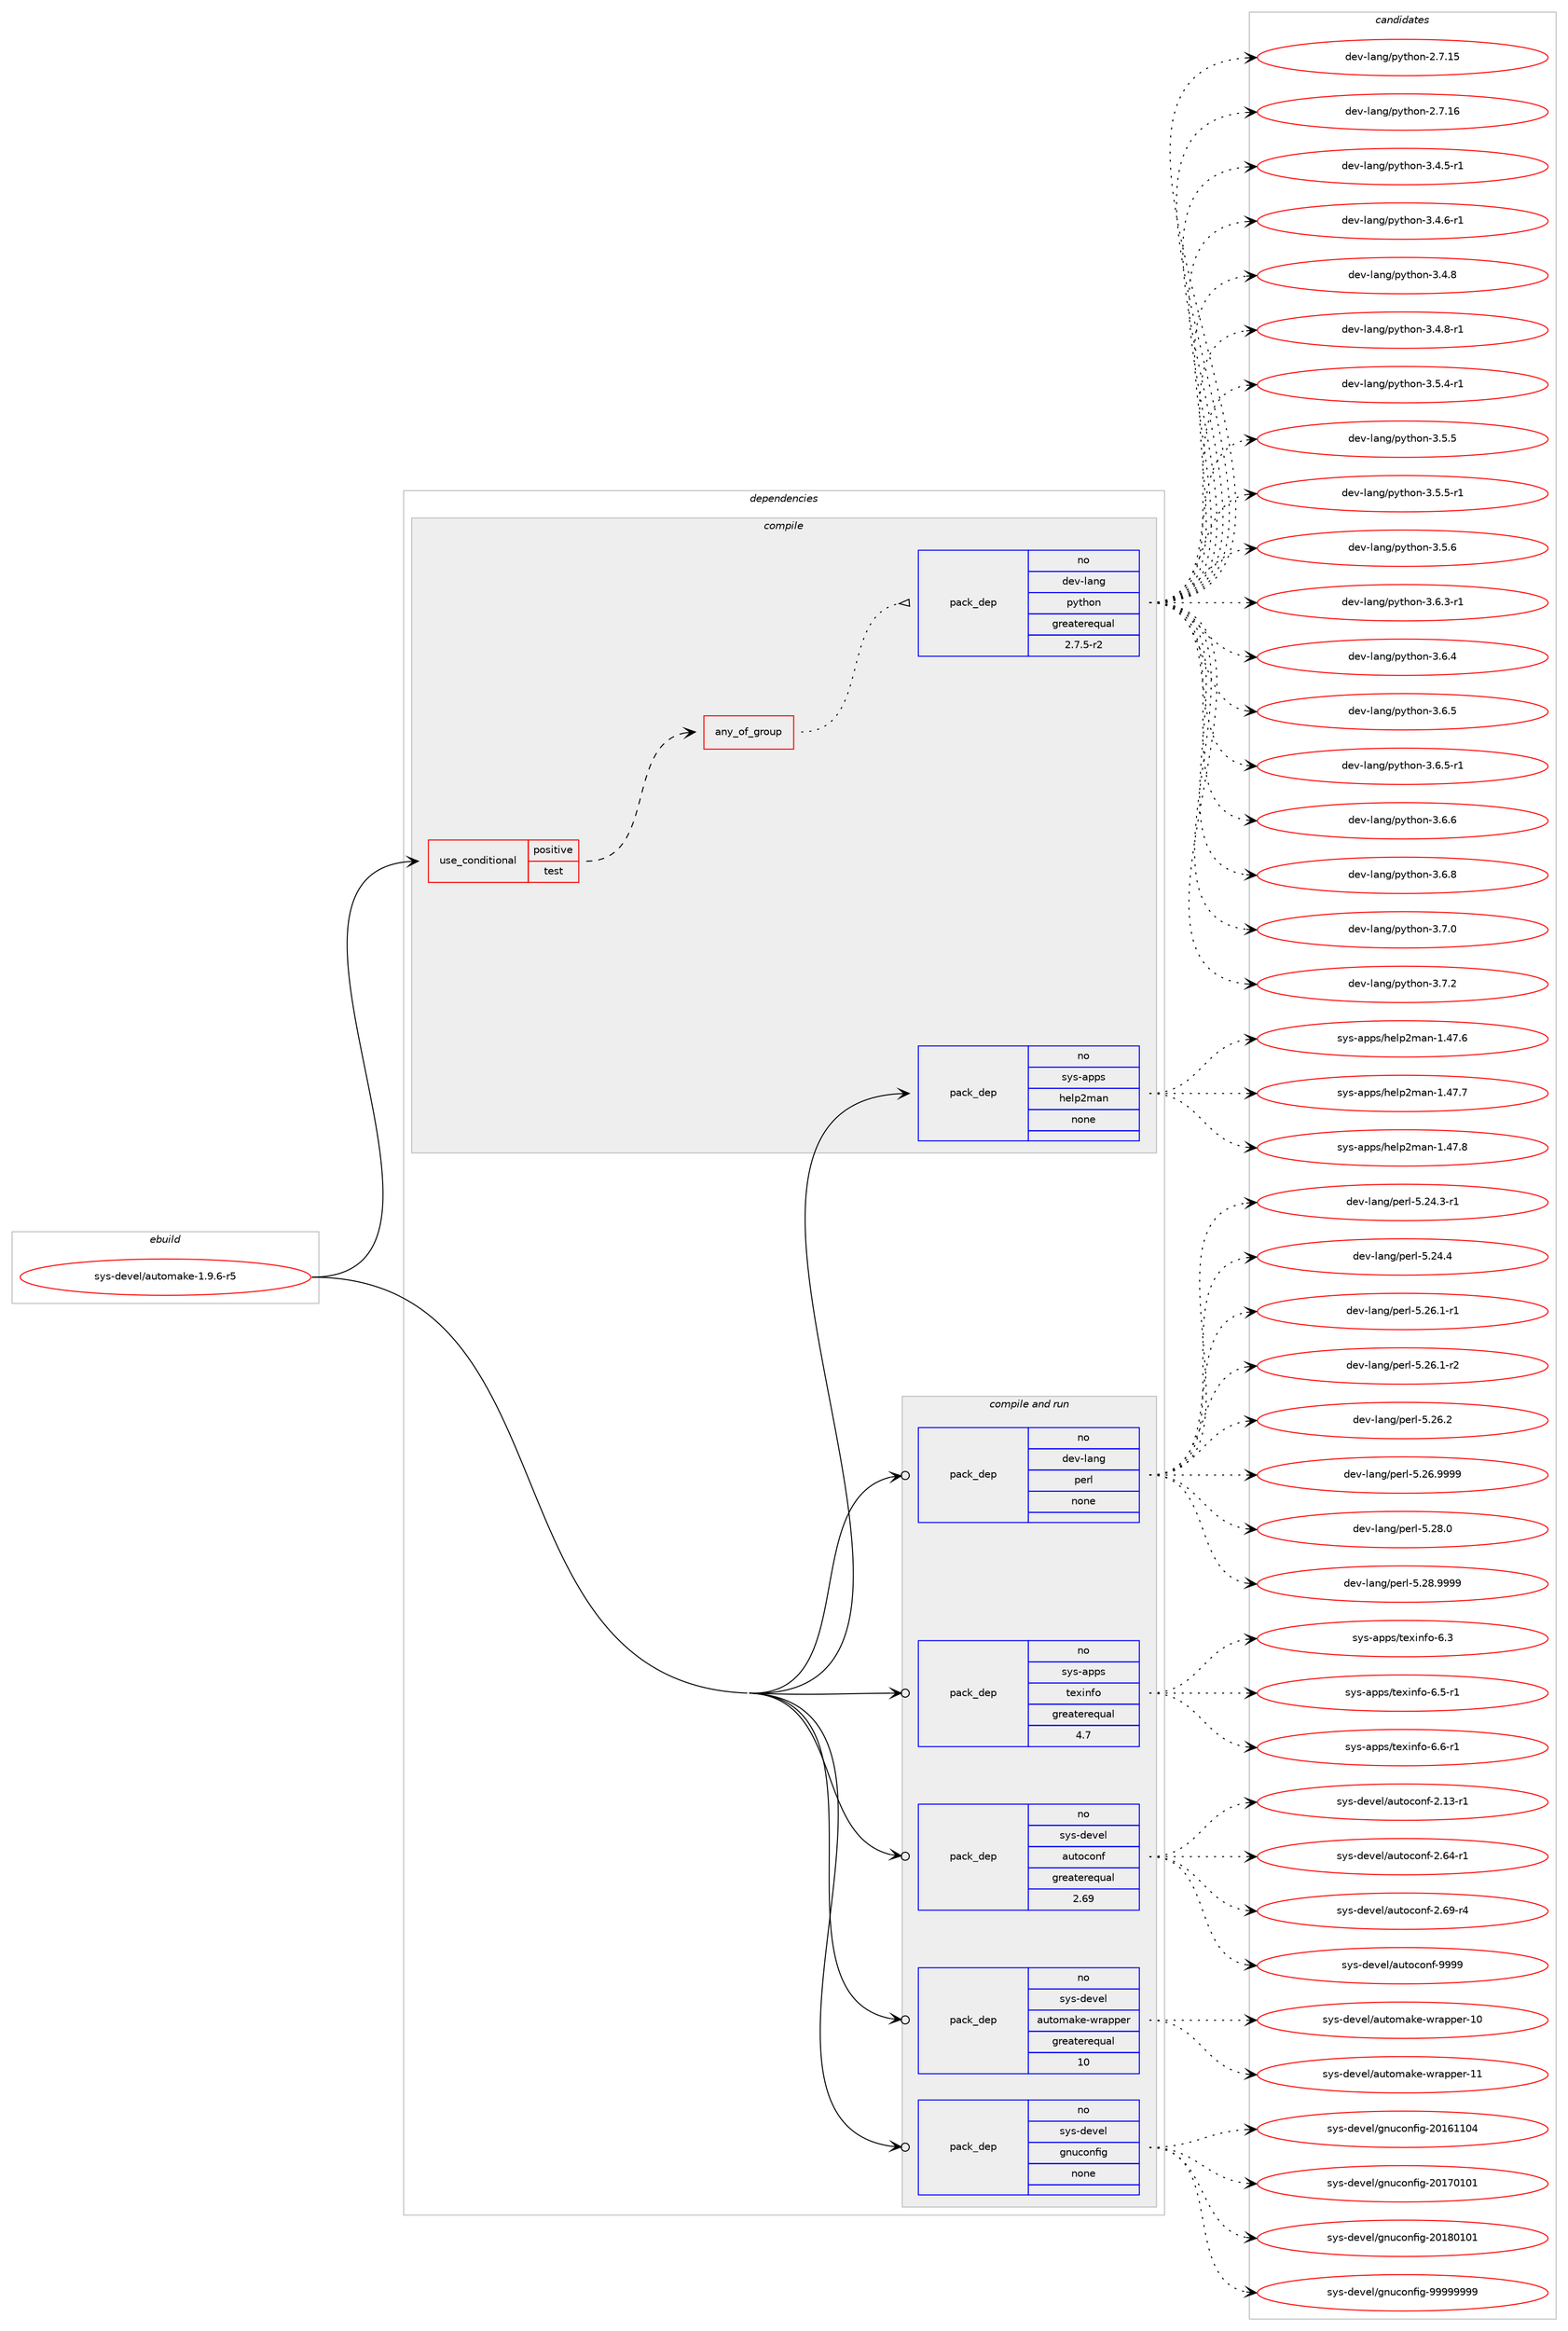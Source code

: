 digraph prolog {

# *************
# Graph options
# *************

newrank=true;
concentrate=true;
compound=true;
graph [rankdir=LR,fontname=Helvetica,fontsize=10,ranksep=1.5];#, ranksep=2.5, nodesep=0.2];
edge  [arrowhead=vee];
node  [fontname=Helvetica,fontsize=10];

# **********
# The ebuild
# **********

subgraph cluster_leftcol {
color=gray;
rank=same;
label=<<i>ebuild</i>>;
id [label="sys-devel/automake-1.9.6-r5", color=red, width=4, href="../sys-devel/automake-1.9.6-r5.svg"];
}

# ****************
# The dependencies
# ****************

subgraph cluster_midcol {
color=gray;
label=<<i>dependencies</i>>;
subgraph cluster_compile {
fillcolor="#eeeeee";
style=filled;
label=<<i>compile</i>>;
subgraph cond459279 {
dependency1726363 [label=<<TABLE BORDER="0" CELLBORDER="1" CELLSPACING="0" CELLPADDING="4"><TR><TD ROWSPAN="3" CELLPADDING="10">use_conditional</TD></TR><TR><TD>positive</TD></TR><TR><TD>test</TD></TR></TABLE>>, shape=none, color=red];
subgraph any27403 {
dependency1726364 [label=<<TABLE BORDER="0" CELLBORDER="1" CELLSPACING="0" CELLPADDING="4"><TR><TD CELLPADDING="10">any_of_group</TD></TR></TABLE>>, shape=none, color=red];subgraph pack1238793 {
dependency1726365 [label=<<TABLE BORDER="0" CELLBORDER="1" CELLSPACING="0" CELLPADDING="4" WIDTH="220"><TR><TD ROWSPAN="6" CELLPADDING="30">pack_dep</TD></TR><TR><TD WIDTH="110">no</TD></TR><TR><TD>dev-lang</TD></TR><TR><TD>python</TD></TR><TR><TD>greaterequal</TD></TR><TR><TD>2.7.5-r2</TD></TR></TABLE>>, shape=none, color=blue];
}
dependency1726364:e -> dependency1726365:w [weight=20,style="dotted",arrowhead="oinv"];
}
dependency1726363:e -> dependency1726364:w [weight=20,style="dashed",arrowhead="vee"];
}
id:e -> dependency1726363:w [weight=20,style="solid",arrowhead="vee"];
subgraph pack1238794 {
dependency1726366 [label=<<TABLE BORDER="0" CELLBORDER="1" CELLSPACING="0" CELLPADDING="4" WIDTH="220"><TR><TD ROWSPAN="6" CELLPADDING="30">pack_dep</TD></TR><TR><TD WIDTH="110">no</TD></TR><TR><TD>sys-apps</TD></TR><TR><TD>help2man</TD></TR><TR><TD>none</TD></TR><TR><TD></TD></TR></TABLE>>, shape=none, color=blue];
}
id:e -> dependency1726366:w [weight=20,style="solid",arrowhead="vee"];
}
subgraph cluster_compileandrun {
fillcolor="#eeeeee";
style=filled;
label=<<i>compile and run</i>>;
subgraph pack1238795 {
dependency1726367 [label=<<TABLE BORDER="0" CELLBORDER="1" CELLSPACING="0" CELLPADDING="4" WIDTH="220"><TR><TD ROWSPAN="6" CELLPADDING="30">pack_dep</TD></TR><TR><TD WIDTH="110">no</TD></TR><TR><TD>dev-lang</TD></TR><TR><TD>perl</TD></TR><TR><TD>none</TD></TR><TR><TD></TD></TR></TABLE>>, shape=none, color=blue];
}
id:e -> dependency1726367:w [weight=20,style="solid",arrowhead="odotvee"];
subgraph pack1238796 {
dependency1726368 [label=<<TABLE BORDER="0" CELLBORDER="1" CELLSPACING="0" CELLPADDING="4" WIDTH="220"><TR><TD ROWSPAN="6" CELLPADDING="30">pack_dep</TD></TR><TR><TD WIDTH="110">no</TD></TR><TR><TD>sys-apps</TD></TR><TR><TD>texinfo</TD></TR><TR><TD>greaterequal</TD></TR><TR><TD>4.7</TD></TR></TABLE>>, shape=none, color=blue];
}
id:e -> dependency1726368:w [weight=20,style="solid",arrowhead="odotvee"];
subgraph pack1238797 {
dependency1726369 [label=<<TABLE BORDER="0" CELLBORDER="1" CELLSPACING="0" CELLPADDING="4" WIDTH="220"><TR><TD ROWSPAN="6" CELLPADDING="30">pack_dep</TD></TR><TR><TD WIDTH="110">no</TD></TR><TR><TD>sys-devel</TD></TR><TR><TD>autoconf</TD></TR><TR><TD>greaterequal</TD></TR><TR><TD>2.69</TD></TR></TABLE>>, shape=none, color=blue];
}
id:e -> dependency1726369:w [weight=20,style="solid",arrowhead="odotvee"];
subgraph pack1238798 {
dependency1726370 [label=<<TABLE BORDER="0" CELLBORDER="1" CELLSPACING="0" CELLPADDING="4" WIDTH="220"><TR><TD ROWSPAN="6" CELLPADDING="30">pack_dep</TD></TR><TR><TD WIDTH="110">no</TD></TR><TR><TD>sys-devel</TD></TR><TR><TD>automake-wrapper</TD></TR><TR><TD>greaterequal</TD></TR><TR><TD>10</TD></TR></TABLE>>, shape=none, color=blue];
}
id:e -> dependency1726370:w [weight=20,style="solid",arrowhead="odotvee"];
subgraph pack1238799 {
dependency1726371 [label=<<TABLE BORDER="0" CELLBORDER="1" CELLSPACING="0" CELLPADDING="4" WIDTH="220"><TR><TD ROWSPAN="6" CELLPADDING="30">pack_dep</TD></TR><TR><TD WIDTH="110">no</TD></TR><TR><TD>sys-devel</TD></TR><TR><TD>gnuconfig</TD></TR><TR><TD>none</TD></TR><TR><TD></TD></TR></TABLE>>, shape=none, color=blue];
}
id:e -> dependency1726371:w [weight=20,style="solid",arrowhead="odotvee"];
}
subgraph cluster_run {
fillcolor="#eeeeee";
style=filled;
label=<<i>run</i>>;
}
}

# **************
# The candidates
# **************

subgraph cluster_choices {
rank=same;
color=gray;
label=<<i>candidates</i>>;

subgraph choice1238793 {
color=black;
nodesep=1;
choice10010111845108971101034711212111610411111045504655464953 [label="dev-lang/python-2.7.15", color=red, width=4,href="../dev-lang/python-2.7.15.svg"];
choice10010111845108971101034711212111610411111045504655464954 [label="dev-lang/python-2.7.16", color=red, width=4,href="../dev-lang/python-2.7.16.svg"];
choice1001011184510897110103471121211161041111104551465246534511449 [label="dev-lang/python-3.4.5-r1", color=red, width=4,href="../dev-lang/python-3.4.5-r1.svg"];
choice1001011184510897110103471121211161041111104551465246544511449 [label="dev-lang/python-3.4.6-r1", color=red, width=4,href="../dev-lang/python-3.4.6-r1.svg"];
choice100101118451089711010347112121116104111110455146524656 [label="dev-lang/python-3.4.8", color=red, width=4,href="../dev-lang/python-3.4.8.svg"];
choice1001011184510897110103471121211161041111104551465246564511449 [label="dev-lang/python-3.4.8-r1", color=red, width=4,href="../dev-lang/python-3.4.8-r1.svg"];
choice1001011184510897110103471121211161041111104551465346524511449 [label="dev-lang/python-3.5.4-r1", color=red, width=4,href="../dev-lang/python-3.5.4-r1.svg"];
choice100101118451089711010347112121116104111110455146534653 [label="dev-lang/python-3.5.5", color=red, width=4,href="../dev-lang/python-3.5.5.svg"];
choice1001011184510897110103471121211161041111104551465346534511449 [label="dev-lang/python-3.5.5-r1", color=red, width=4,href="../dev-lang/python-3.5.5-r1.svg"];
choice100101118451089711010347112121116104111110455146534654 [label="dev-lang/python-3.5.6", color=red, width=4,href="../dev-lang/python-3.5.6.svg"];
choice1001011184510897110103471121211161041111104551465446514511449 [label="dev-lang/python-3.6.3-r1", color=red, width=4,href="../dev-lang/python-3.6.3-r1.svg"];
choice100101118451089711010347112121116104111110455146544652 [label="dev-lang/python-3.6.4", color=red, width=4,href="../dev-lang/python-3.6.4.svg"];
choice100101118451089711010347112121116104111110455146544653 [label="dev-lang/python-3.6.5", color=red, width=4,href="../dev-lang/python-3.6.5.svg"];
choice1001011184510897110103471121211161041111104551465446534511449 [label="dev-lang/python-3.6.5-r1", color=red, width=4,href="../dev-lang/python-3.6.5-r1.svg"];
choice100101118451089711010347112121116104111110455146544654 [label="dev-lang/python-3.6.6", color=red, width=4,href="../dev-lang/python-3.6.6.svg"];
choice100101118451089711010347112121116104111110455146544656 [label="dev-lang/python-3.6.8", color=red, width=4,href="../dev-lang/python-3.6.8.svg"];
choice100101118451089711010347112121116104111110455146554648 [label="dev-lang/python-3.7.0", color=red, width=4,href="../dev-lang/python-3.7.0.svg"];
choice100101118451089711010347112121116104111110455146554650 [label="dev-lang/python-3.7.2", color=red, width=4,href="../dev-lang/python-3.7.2.svg"];
dependency1726365:e -> choice10010111845108971101034711212111610411111045504655464953:w [style=dotted,weight="100"];
dependency1726365:e -> choice10010111845108971101034711212111610411111045504655464954:w [style=dotted,weight="100"];
dependency1726365:e -> choice1001011184510897110103471121211161041111104551465246534511449:w [style=dotted,weight="100"];
dependency1726365:e -> choice1001011184510897110103471121211161041111104551465246544511449:w [style=dotted,weight="100"];
dependency1726365:e -> choice100101118451089711010347112121116104111110455146524656:w [style=dotted,weight="100"];
dependency1726365:e -> choice1001011184510897110103471121211161041111104551465246564511449:w [style=dotted,weight="100"];
dependency1726365:e -> choice1001011184510897110103471121211161041111104551465346524511449:w [style=dotted,weight="100"];
dependency1726365:e -> choice100101118451089711010347112121116104111110455146534653:w [style=dotted,weight="100"];
dependency1726365:e -> choice1001011184510897110103471121211161041111104551465346534511449:w [style=dotted,weight="100"];
dependency1726365:e -> choice100101118451089711010347112121116104111110455146534654:w [style=dotted,weight="100"];
dependency1726365:e -> choice1001011184510897110103471121211161041111104551465446514511449:w [style=dotted,weight="100"];
dependency1726365:e -> choice100101118451089711010347112121116104111110455146544652:w [style=dotted,weight="100"];
dependency1726365:e -> choice100101118451089711010347112121116104111110455146544653:w [style=dotted,weight="100"];
dependency1726365:e -> choice1001011184510897110103471121211161041111104551465446534511449:w [style=dotted,weight="100"];
dependency1726365:e -> choice100101118451089711010347112121116104111110455146544654:w [style=dotted,weight="100"];
dependency1726365:e -> choice100101118451089711010347112121116104111110455146544656:w [style=dotted,weight="100"];
dependency1726365:e -> choice100101118451089711010347112121116104111110455146554648:w [style=dotted,weight="100"];
dependency1726365:e -> choice100101118451089711010347112121116104111110455146554650:w [style=dotted,weight="100"];
}
subgraph choice1238794 {
color=black;
nodesep=1;
choice115121115459711211211547104101108112501099711045494652554654 [label="sys-apps/help2man-1.47.6", color=red, width=4,href="../sys-apps/help2man-1.47.6.svg"];
choice115121115459711211211547104101108112501099711045494652554655 [label="sys-apps/help2man-1.47.7", color=red, width=4,href="../sys-apps/help2man-1.47.7.svg"];
choice115121115459711211211547104101108112501099711045494652554656 [label="sys-apps/help2man-1.47.8", color=red, width=4,href="../sys-apps/help2man-1.47.8.svg"];
dependency1726366:e -> choice115121115459711211211547104101108112501099711045494652554654:w [style=dotted,weight="100"];
dependency1726366:e -> choice115121115459711211211547104101108112501099711045494652554655:w [style=dotted,weight="100"];
dependency1726366:e -> choice115121115459711211211547104101108112501099711045494652554656:w [style=dotted,weight="100"];
}
subgraph choice1238795 {
color=black;
nodesep=1;
choice100101118451089711010347112101114108455346505246514511449 [label="dev-lang/perl-5.24.3-r1", color=red, width=4,href="../dev-lang/perl-5.24.3-r1.svg"];
choice10010111845108971101034711210111410845534650524652 [label="dev-lang/perl-5.24.4", color=red, width=4,href="../dev-lang/perl-5.24.4.svg"];
choice100101118451089711010347112101114108455346505446494511449 [label="dev-lang/perl-5.26.1-r1", color=red, width=4,href="../dev-lang/perl-5.26.1-r1.svg"];
choice100101118451089711010347112101114108455346505446494511450 [label="dev-lang/perl-5.26.1-r2", color=red, width=4,href="../dev-lang/perl-5.26.1-r2.svg"];
choice10010111845108971101034711210111410845534650544650 [label="dev-lang/perl-5.26.2", color=red, width=4,href="../dev-lang/perl-5.26.2.svg"];
choice10010111845108971101034711210111410845534650544657575757 [label="dev-lang/perl-5.26.9999", color=red, width=4,href="../dev-lang/perl-5.26.9999.svg"];
choice10010111845108971101034711210111410845534650564648 [label="dev-lang/perl-5.28.0", color=red, width=4,href="../dev-lang/perl-5.28.0.svg"];
choice10010111845108971101034711210111410845534650564657575757 [label="dev-lang/perl-5.28.9999", color=red, width=4,href="../dev-lang/perl-5.28.9999.svg"];
dependency1726367:e -> choice100101118451089711010347112101114108455346505246514511449:w [style=dotted,weight="100"];
dependency1726367:e -> choice10010111845108971101034711210111410845534650524652:w [style=dotted,weight="100"];
dependency1726367:e -> choice100101118451089711010347112101114108455346505446494511449:w [style=dotted,weight="100"];
dependency1726367:e -> choice100101118451089711010347112101114108455346505446494511450:w [style=dotted,weight="100"];
dependency1726367:e -> choice10010111845108971101034711210111410845534650544650:w [style=dotted,weight="100"];
dependency1726367:e -> choice10010111845108971101034711210111410845534650544657575757:w [style=dotted,weight="100"];
dependency1726367:e -> choice10010111845108971101034711210111410845534650564648:w [style=dotted,weight="100"];
dependency1726367:e -> choice10010111845108971101034711210111410845534650564657575757:w [style=dotted,weight="100"];
}
subgraph choice1238796 {
color=black;
nodesep=1;
choice11512111545971121121154711610112010511010211145544651 [label="sys-apps/texinfo-6.3", color=red, width=4,href="../sys-apps/texinfo-6.3.svg"];
choice115121115459711211211547116101120105110102111455446534511449 [label="sys-apps/texinfo-6.5-r1", color=red, width=4,href="../sys-apps/texinfo-6.5-r1.svg"];
choice115121115459711211211547116101120105110102111455446544511449 [label="sys-apps/texinfo-6.6-r1", color=red, width=4,href="../sys-apps/texinfo-6.6-r1.svg"];
dependency1726368:e -> choice11512111545971121121154711610112010511010211145544651:w [style=dotted,weight="100"];
dependency1726368:e -> choice115121115459711211211547116101120105110102111455446534511449:w [style=dotted,weight="100"];
dependency1726368:e -> choice115121115459711211211547116101120105110102111455446544511449:w [style=dotted,weight="100"];
}
subgraph choice1238797 {
color=black;
nodesep=1;
choice1151211154510010111810110847971171161119911111010245504649514511449 [label="sys-devel/autoconf-2.13-r1", color=red, width=4,href="../sys-devel/autoconf-2.13-r1.svg"];
choice1151211154510010111810110847971171161119911111010245504654524511449 [label="sys-devel/autoconf-2.64-r1", color=red, width=4,href="../sys-devel/autoconf-2.64-r1.svg"];
choice1151211154510010111810110847971171161119911111010245504654574511452 [label="sys-devel/autoconf-2.69-r4", color=red, width=4,href="../sys-devel/autoconf-2.69-r4.svg"];
choice115121115451001011181011084797117116111991111101024557575757 [label="sys-devel/autoconf-9999", color=red, width=4,href="../sys-devel/autoconf-9999.svg"];
dependency1726369:e -> choice1151211154510010111810110847971171161119911111010245504649514511449:w [style=dotted,weight="100"];
dependency1726369:e -> choice1151211154510010111810110847971171161119911111010245504654524511449:w [style=dotted,weight="100"];
dependency1726369:e -> choice1151211154510010111810110847971171161119911111010245504654574511452:w [style=dotted,weight="100"];
dependency1726369:e -> choice115121115451001011181011084797117116111991111101024557575757:w [style=dotted,weight="100"];
}
subgraph choice1238798 {
color=black;
nodesep=1;
choice115121115451001011181011084797117116111109971071014511911497112112101114454948 [label="sys-devel/automake-wrapper-10", color=red, width=4,href="../sys-devel/automake-wrapper-10.svg"];
choice115121115451001011181011084797117116111109971071014511911497112112101114454949 [label="sys-devel/automake-wrapper-11", color=red, width=4,href="../sys-devel/automake-wrapper-11.svg"];
dependency1726370:e -> choice115121115451001011181011084797117116111109971071014511911497112112101114454948:w [style=dotted,weight="100"];
dependency1726370:e -> choice115121115451001011181011084797117116111109971071014511911497112112101114454949:w [style=dotted,weight="100"];
}
subgraph choice1238799 {
color=black;
nodesep=1;
choice115121115451001011181011084710311011799111110102105103455048495449494852 [label="sys-devel/gnuconfig-20161104", color=red, width=4,href="../sys-devel/gnuconfig-20161104.svg"];
choice115121115451001011181011084710311011799111110102105103455048495548494849 [label="sys-devel/gnuconfig-20170101", color=red, width=4,href="../sys-devel/gnuconfig-20170101.svg"];
choice115121115451001011181011084710311011799111110102105103455048495648494849 [label="sys-devel/gnuconfig-20180101", color=red, width=4,href="../sys-devel/gnuconfig-20180101.svg"];
choice115121115451001011181011084710311011799111110102105103455757575757575757 [label="sys-devel/gnuconfig-99999999", color=red, width=4,href="../sys-devel/gnuconfig-99999999.svg"];
dependency1726371:e -> choice115121115451001011181011084710311011799111110102105103455048495449494852:w [style=dotted,weight="100"];
dependency1726371:e -> choice115121115451001011181011084710311011799111110102105103455048495548494849:w [style=dotted,weight="100"];
dependency1726371:e -> choice115121115451001011181011084710311011799111110102105103455048495648494849:w [style=dotted,weight="100"];
dependency1726371:e -> choice115121115451001011181011084710311011799111110102105103455757575757575757:w [style=dotted,weight="100"];
}
}

}

